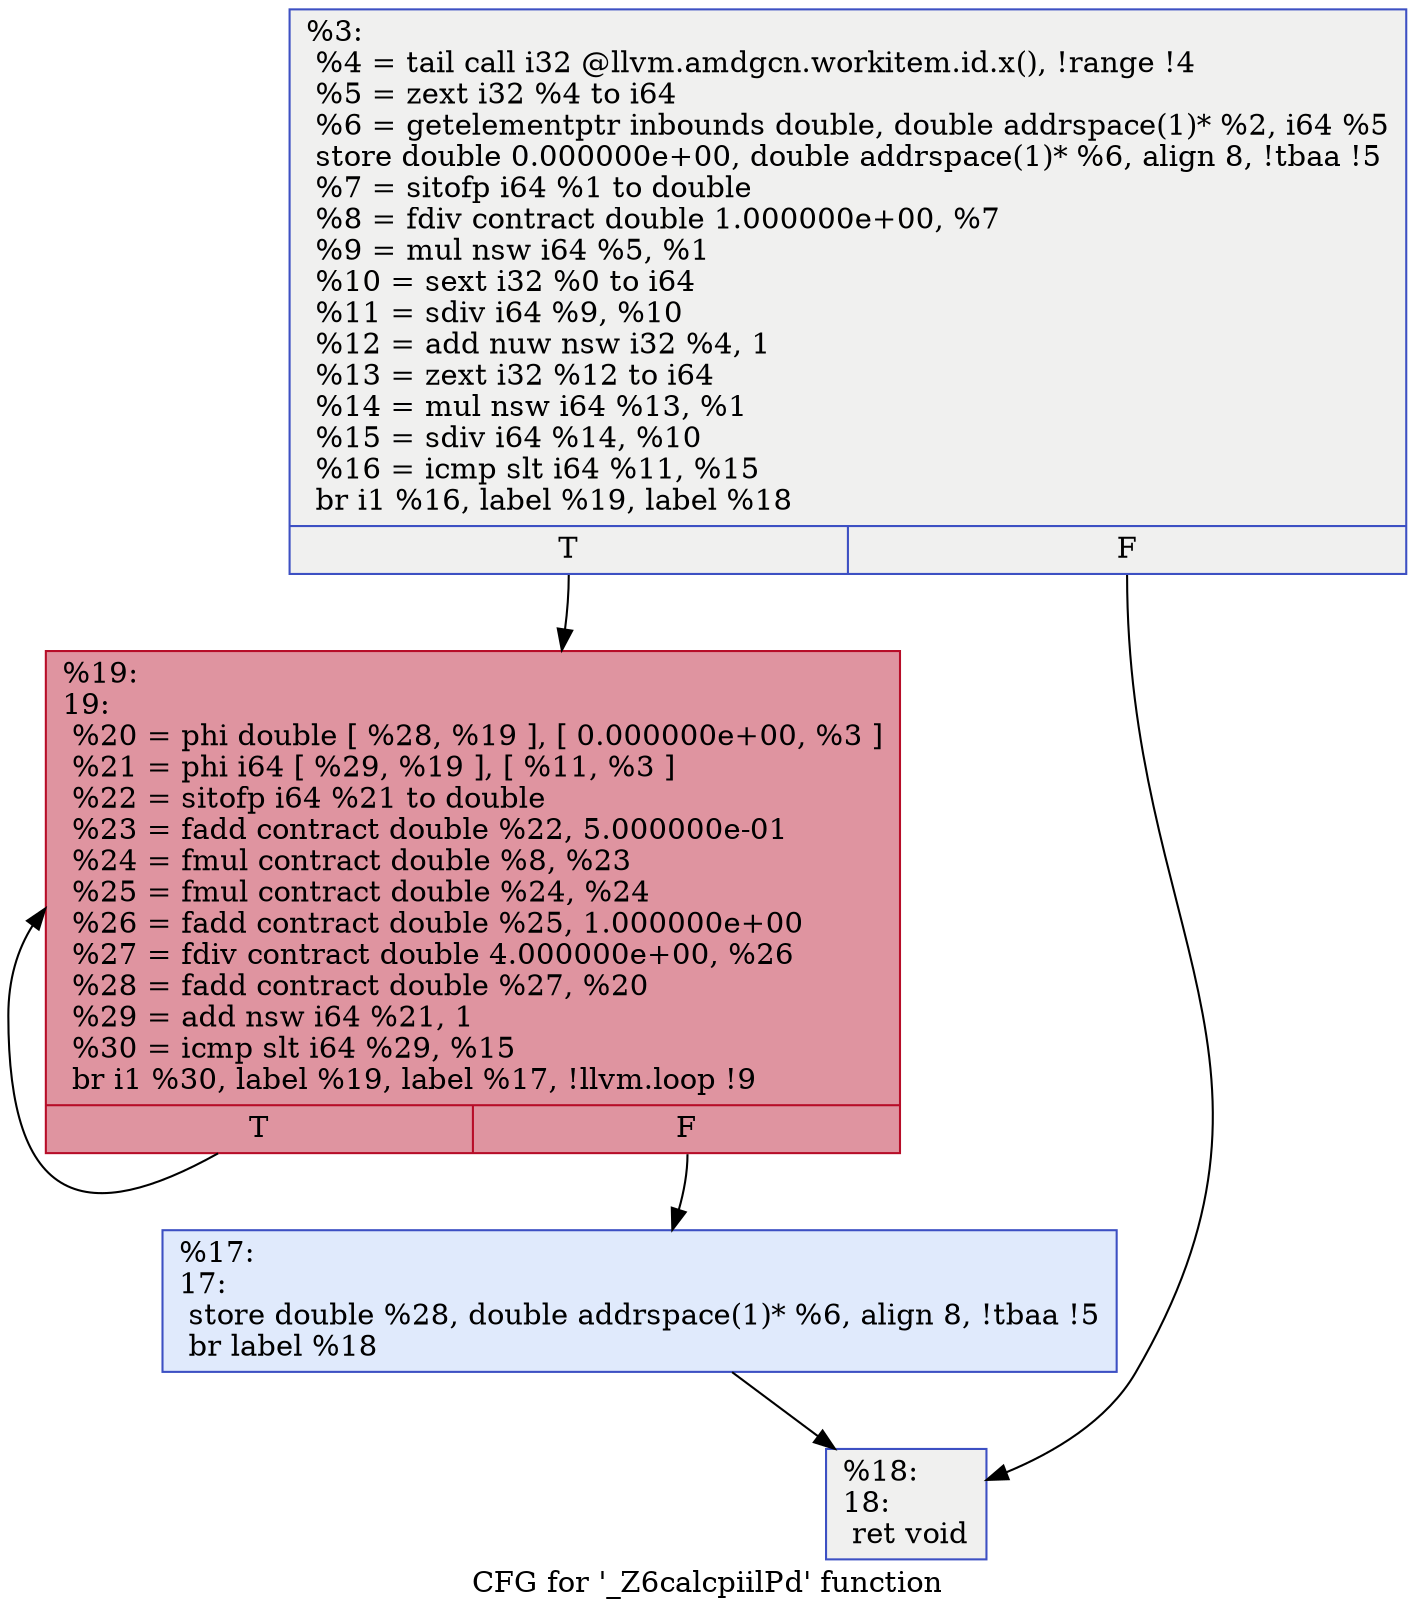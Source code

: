 digraph "CFG for '_Z6calcpiilPd' function" {
	label="CFG for '_Z6calcpiilPd' function";

	Node0x4c56f40 [shape=record,color="#3d50c3ff", style=filled, fillcolor="#dedcdb70",label="{%3:\l  %4 = tail call i32 @llvm.amdgcn.workitem.id.x(), !range !4\l  %5 = zext i32 %4 to i64\l  %6 = getelementptr inbounds double, double addrspace(1)* %2, i64 %5\l  store double 0.000000e+00, double addrspace(1)* %6, align 8, !tbaa !5\l  %7 = sitofp i64 %1 to double\l  %8 = fdiv contract double 1.000000e+00, %7\l  %9 = mul nsw i64 %5, %1\l  %10 = sext i32 %0 to i64\l  %11 = sdiv i64 %9, %10\l  %12 = add nuw nsw i32 %4, 1\l  %13 = zext i32 %12 to i64\l  %14 = mul nsw i64 %13, %1\l  %15 = sdiv i64 %14, %10\l  %16 = icmp slt i64 %11, %15\l  br i1 %16, label %19, label %18\l|{<s0>T|<s1>F}}"];
	Node0x4c56f40:s0 -> Node0x4c57ce0;
	Node0x4c56f40:s1 -> Node0x4c58be0;
	Node0x4c59880 [shape=record,color="#3d50c3ff", style=filled, fillcolor="#b9d0f970",label="{%17:\l17:                                               \l  store double %28, double addrspace(1)* %6, align 8, !tbaa !5\l  br label %18\l}"];
	Node0x4c59880 -> Node0x4c58be0;
	Node0x4c58be0 [shape=record,color="#3d50c3ff", style=filled, fillcolor="#dedcdb70",label="{%18:\l18:                                               \l  ret void\l}"];
	Node0x4c57ce0 [shape=record,color="#b70d28ff", style=filled, fillcolor="#b70d2870",label="{%19:\l19:                                               \l  %20 = phi double [ %28, %19 ], [ 0.000000e+00, %3 ]\l  %21 = phi i64 [ %29, %19 ], [ %11, %3 ]\l  %22 = sitofp i64 %21 to double\l  %23 = fadd contract double %22, 5.000000e-01\l  %24 = fmul contract double %8, %23\l  %25 = fmul contract double %24, %24\l  %26 = fadd contract double %25, 1.000000e+00\l  %27 = fdiv contract double 4.000000e+00, %26\l  %28 = fadd contract double %27, %20\l  %29 = add nsw i64 %21, 1\l  %30 = icmp slt i64 %29, %15\l  br i1 %30, label %19, label %17, !llvm.loop !9\l|{<s0>T|<s1>F}}"];
	Node0x4c57ce0:s0 -> Node0x4c57ce0;
	Node0x4c57ce0:s1 -> Node0x4c59880;
}
